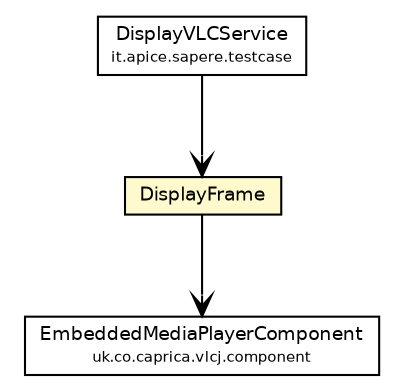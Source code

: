 #!/usr/local/bin/dot
#
# Class diagram 
# Generated by UmlGraph version 4.4 (http://www.spinellis.gr/sw/umlgraph)
#

digraph G {
	edge [fontname="Helvetica",fontsize=10,labelfontname="Helvetica",labelfontsize=10];
	node [fontname="Helvetica",fontsize=10,shape=plaintext];
	// it.apice.sapere.testcase.DisplayVLCService
	c79605 [label=<<table border="0" cellborder="1" cellspacing="0" cellpadding="2" port="p" href="../DisplayVLCService.html">
		<tr><td><table border="0" cellspacing="0" cellpadding="1">
			<tr><td> DisplayVLCService </td></tr>
			<tr><td><font point-size="7.0"> it.apice.sapere.testcase </font></td></tr>
		</table></td></tr>
		</table>>, fontname="Helvetica", fontcolor="black", fontsize=9.0];
	// it.apice.sapere.testcase.utils.DisplayFrame
	c79606 [label=<<table border="0" cellborder="1" cellspacing="0" cellpadding="2" port="p" bgcolor="lemonChiffon" href="./DisplayFrame.html">
		<tr><td><table border="0" cellspacing="0" cellpadding="1">
			<tr><td> DisplayFrame </td></tr>
		</table></td></tr>
		</table>>, fontname="Helvetica", fontcolor="black", fontsize=9.0];
	// it.apice.sapere.testcase.DisplayVLCService NAVASSOC it.apice.sapere.testcase.utils.DisplayFrame
	c79605:p -> c79606:p [taillabel="", label="", headlabel="", fontname="Helvetica", fontcolor="black", fontsize=10.0, color="black", arrowhead=open];
	// it.apice.sapere.testcase.utils.DisplayFrame NAVASSOC uk.co.caprica.vlcj.component.EmbeddedMediaPlayerComponent
	c79606:p -> c79631:p [taillabel="", label="", headlabel="", fontname="Helvetica", fontcolor="black", fontsize=10.0, color="black", arrowhead=open];
	// uk.co.caprica.vlcj.component.EmbeddedMediaPlayerComponent
	c79631 [label=<<table border="0" cellborder="1" cellspacing="0" cellpadding="2" port="p" href="http://java.sun.com/j2se/1.4.2/docs/api/uk/co/caprica/vlcj/component/EmbeddedMediaPlayerComponent.html">
		<tr><td><table border="0" cellspacing="0" cellpadding="1">
			<tr><td> EmbeddedMediaPlayerComponent </td></tr>
			<tr><td><font point-size="7.0"> uk.co.caprica.vlcj.component </font></td></tr>
		</table></td></tr>
		</table>>, fontname="Helvetica", fontcolor="black", fontsize=9.0];
}

